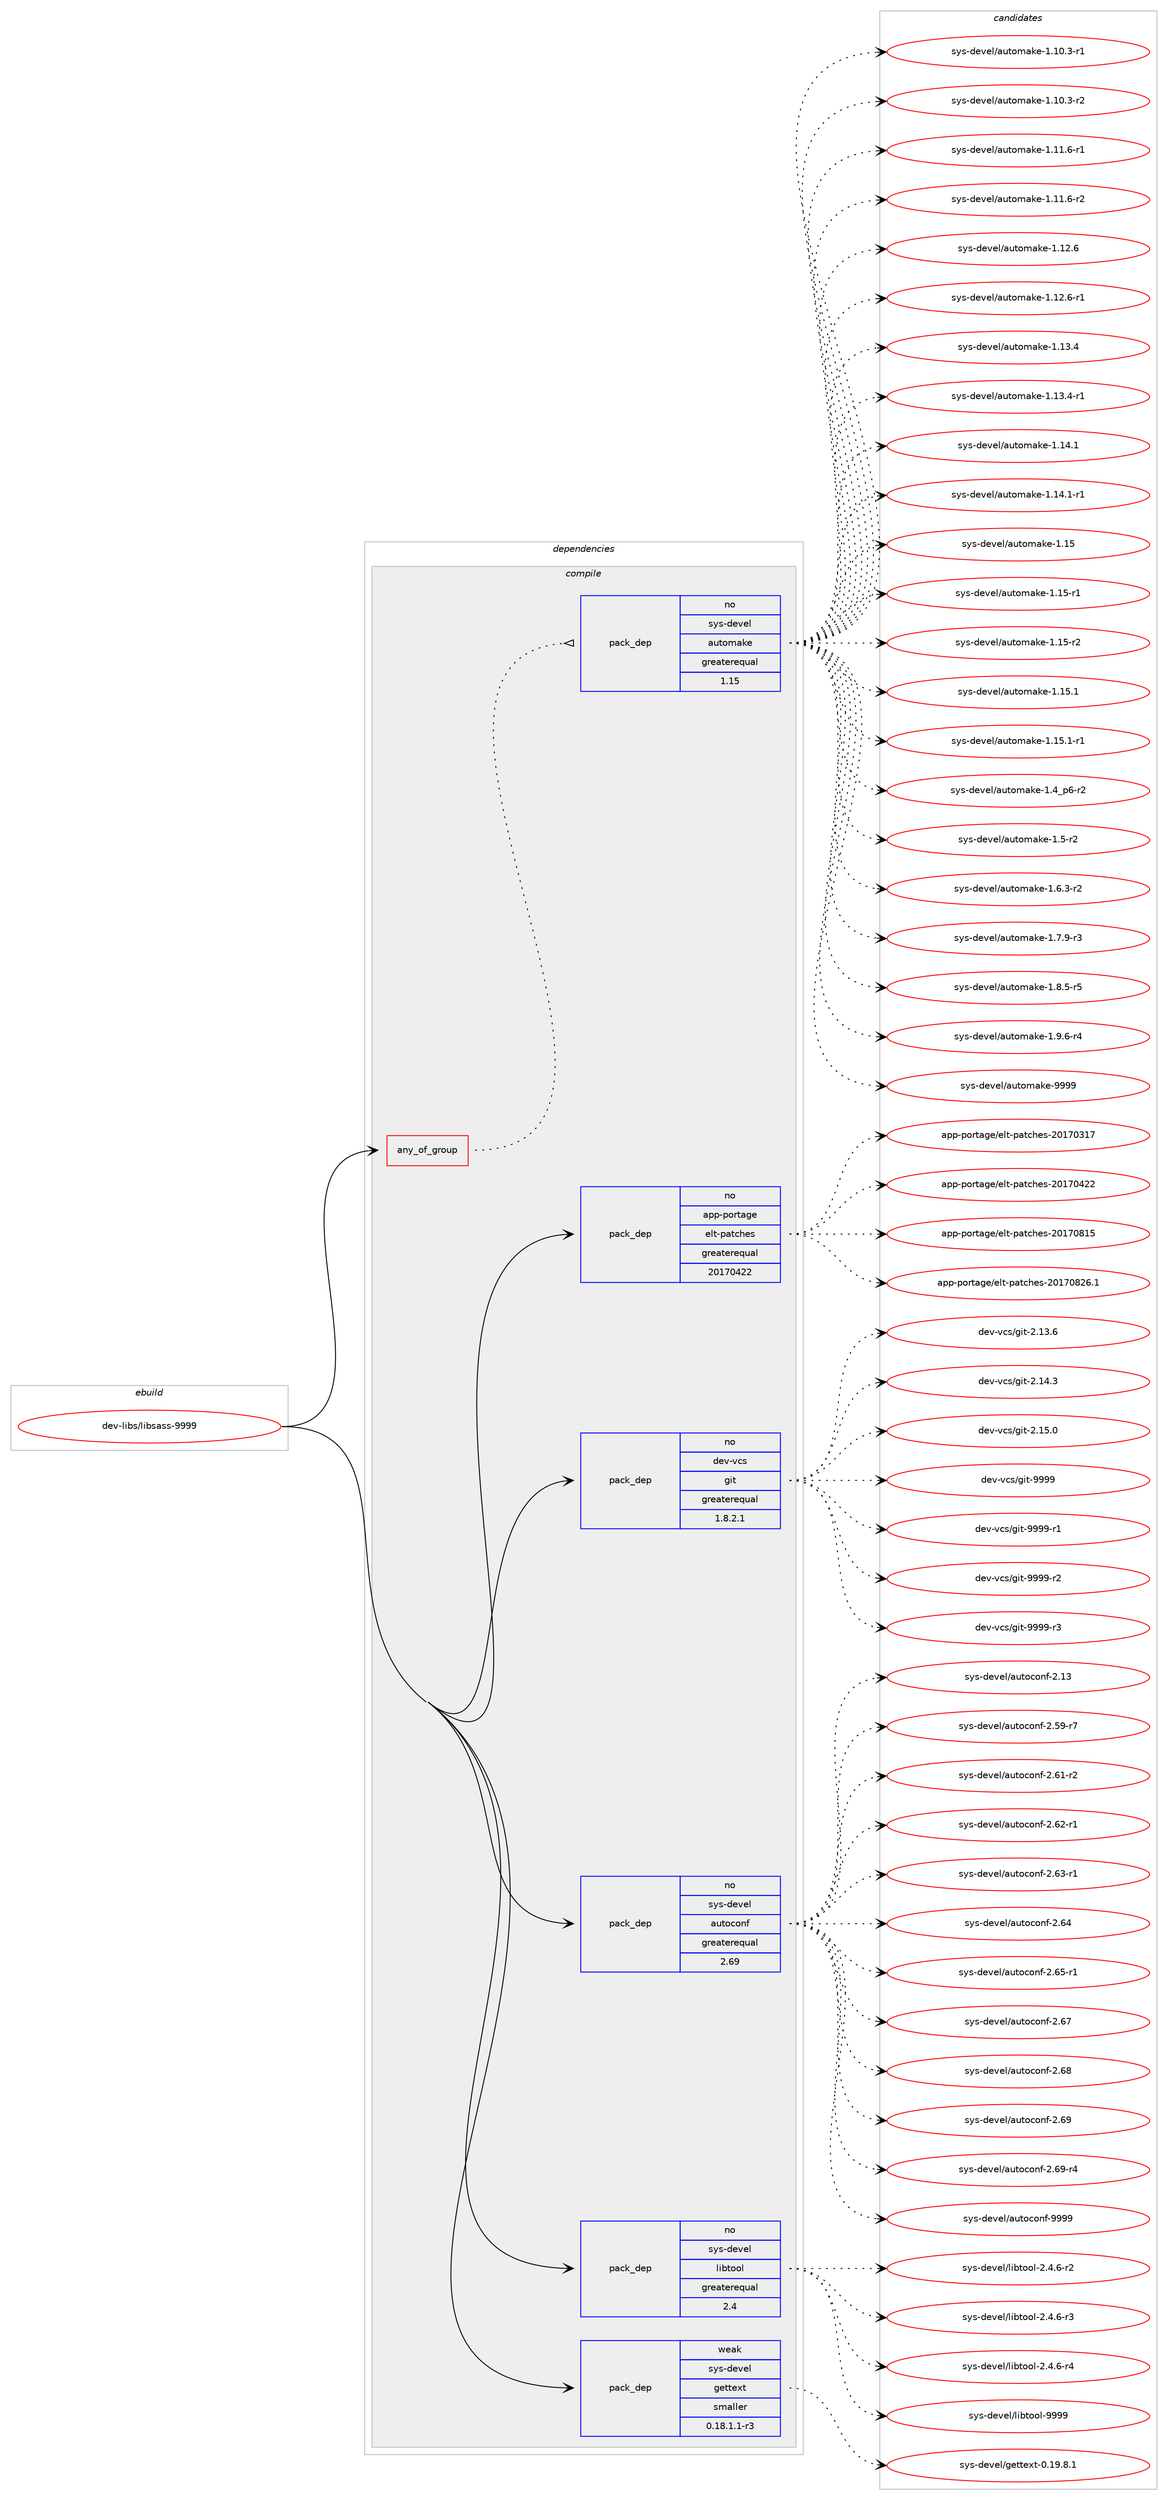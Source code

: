 digraph prolog {

# *************
# Graph options
# *************

newrank=true;
concentrate=true;
compound=true;
graph [rankdir=LR,fontname=Helvetica,fontsize=10,ranksep=1.5];#, ranksep=2.5, nodesep=0.2];
edge  [arrowhead=vee];
node  [fontname=Helvetica,fontsize=10];

# **********
# The ebuild
# **********

subgraph cluster_leftcol {
color=gray;
rank=same;
label=<<i>ebuild</i>>;
id [label="dev-libs/libsass-9999", color=red, width=4, href="../dev-libs/libsass-9999.svg"];
}

# ****************
# The dependencies
# ****************

subgraph cluster_midcol {
color=gray;
label=<<i>dependencies</i>>;
subgraph cluster_compile {
fillcolor="#eeeeee";
style=filled;
label=<<i>compile</i>>;
subgraph any3437 {
dependency117062 [label=<<TABLE BORDER="0" CELLBORDER="1" CELLSPACING="0" CELLPADDING="4"><TR><TD CELLPADDING="10">any_of_group</TD></TR></TABLE>>, shape=none, color=red];subgraph pack88283 {
dependency117063 [label=<<TABLE BORDER="0" CELLBORDER="1" CELLSPACING="0" CELLPADDING="4" WIDTH="220"><TR><TD ROWSPAN="6" CELLPADDING="30">pack_dep</TD></TR><TR><TD WIDTH="110">no</TD></TR><TR><TD>sys-devel</TD></TR><TR><TD>automake</TD></TR><TR><TD>greaterequal</TD></TR><TR><TD>1.15</TD></TR></TABLE>>, shape=none, color=blue];
}
dependency117062:e -> dependency117063:w [weight=20,style="dotted",arrowhead="oinv"];
}
id:e -> dependency117062:w [weight=20,style="solid",arrowhead="vee"];
subgraph pack88284 {
dependency117064 [label=<<TABLE BORDER="0" CELLBORDER="1" CELLSPACING="0" CELLPADDING="4" WIDTH="220"><TR><TD ROWSPAN="6" CELLPADDING="30">pack_dep</TD></TR><TR><TD WIDTH="110">no</TD></TR><TR><TD>app-portage</TD></TR><TR><TD>elt-patches</TD></TR><TR><TD>greaterequal</TD></TR><TR><TD>20170422</TD></TR></TABLE>>, shape=none, color=blue];
}
id:e -> dependency117064:w [weight=20,style="solid",arrowhead="vee"];
subgraph pack88285 {
dependency117065 [label=<<TABLE BORDER="0" CELLBORDER="1" CELLSPACING="0" CELLPADDING="4" WIDTH="220"><TR><TD ROWSPAN="6" CELLPADDING="30">pack_dep</TD></TR><TR><TD WIDTH="110">no</TD></TR><TR><TD>dev-vcs</TD></TR><TR><TD>git</TD></TR><TR><TD>greaterequal</TD></TR><TR><TD>1.8.2.1</TD></TR></TABLE>>, shape=none, color=blue];
}
id:e -> dependency117065:w [weight=20,style="solid",arrowhead="vee"];
subgraph pack88286 {
dependency117066 [label=<<TABLE BORDER="0" CELLBORDER="1" CELLSPACING="0" CELLPADDING="4" WIDTH="220"><TR><TD ROWSPAN="6" CELLPADDING="30">pack_dep</TD></TR><TR><TD WIDTH="110">no</TD></TR><TR><TD>sys-devel</TD></TR><TR><TD>autoconf</TD></TR><TR><TD>greaterequal</TD></TR><TR><TD>2.69</TD></TR></TABLE>>, shape=none, color=blue];
}
id:e -> dependency117066:w [weight=20,style="solid",arrowhead="vee"];
subgraph pack88287 {
dependency117067 [label=<<TABLE BORDER="0" CELLBORDER="1" CELLSPACING="0" CELLPADDING="4" WIDTH="220"><TR><TD ROWSPAN="6" CELLPADDING="30">pack_dep</TD></TR><TR><TD WIDTH="110">no</TD></TR><TR><TD>sys-devel</TD></TR><TR><TD>libtool</TD></TR><TR><TD>greaterequal</TD></TR><TR><TD>2.4</TD></TR></TABLE>>, shape=none, color=blue];
}
id:e -> dependency117067:w [weight=20,style="solid",arrowhead="vee"];
subgraph pack88288 {
dependency117068 [label=<<TABLE BORDER="0" CELLBORDER="1" CELLSPACING="0" CELLPADDING="4" WIDTH="220"><TR><TD ROWSPAN="6" CELLPADDING="30">pack_dep</TD></TR><TR><TD WIDTH="110">weak</TD></TR><TR><TD>sys-devel</TD></TR><TR><TD>gettext</TD></TR><TR><TD>smaller</TD></TR><TR><TD>0.18.1.1-r3</TD></TR></TABLE>>, shape=none, color=blue];
}
id:e -> dependency117068:w [weight=20,style="solid",arrowhead="vee"];
}
subgraph cluster_compileandrun {
fillcolor="#eeeeee";
style=filled;
label=<<i>compile and run</i>>;
}
subgraph cluster_run {
fillcolor="#eeeeee";
style=filled;
label=<<i>run</i>>;
}
}

# **************
# The candidates
# **************

subgraph cluster_choices {
rank=same;
color=gray;
label=<<i>candidates</i>>;

subgraph choice88283 {
color=black;
nodesep=1;
choice11512111545100101118101108479711711611110997107101454946494846514511449 [label="sys-devel/automake-1.10.3-r1", color=red, width=4,href="../sys-devel/automake-1.10.3-r1.svg"];
choice11512111545100101118101108479711711611110997107101454946494846514511450 [label="sys-devel/automake-1.10.3-r2", color=red, width=4,href="../sys-devel/automake-1.10.3-r2.svg"];
choice11512111545100101118101108479711711611110997107101454946494946544511449 [label="sys-devel/automake-1.11.6-r1", color=red, width=4,href="../sys-devel/automake-1.11.6-r1.svg"];
choice11512111545100101118101108479711711611110997107101454946494946544511450 [label="sys-devel/automake-1.11.6-r2", color=red, width=4,href="../sys-devel/automake-1.11.6-r2.svg"];
choice1151211154510010111810110847971171161111099710710145494649504654 [label="sys-devel/automake-1.12.6", color=red, width=4,href="../sys-devel/automake-1.12.6.svg"];
choice11512111545100101118101108479711711611110997107101454946495046544511449 [label="sys-devel/automake-1.12.6-r1", color=red, width=4,href="../sys-devel/automake-1.12.6-r1.svg"];
choice1151211154510010111810110847971171161111099710710145494649514652 [label="sys-devel/automake-1.13.4", color=red, width=4,href="../sys-devel/automake-1.13.4.svg"];
choice11512111545100101118101108479711711611110997107101454946495146524511449 [label="sys-devel/automake-1.13.4-r1", color=red, width=4,href="../sys-devel/automake-1.13.4-r1.svg"];
choice1151211154510010111810110847971171161111099710710145494649524649 [label="sys-devel/automake-1.14.1", color=red, width=4,href="../sys-devel/automake-1.14.1.svg"];
choice11512111545100101118101108479711711611110997107101454946495246494511449 [label="sys-devel/automake-1.14.1-r1", color=red, width=4,href="../sys-devel/automake-1.14.1-r1.svg"];
choice115121115451001011181011084797117116111109971071014549464953 [label="sys-devel/automake-1.15", color=red, width=4,href="../sys-devel/automake-1.15.svg"];
choice1151211154510010111810110847971171161111099710710145494649534511449 [label="sys-devel/automake-1.15-r1", color=red, width=4,href="../sys-devel/automake-1.15-r1.svg"];
choice1151211154510010111810110847971171161111099710710145494649534511450 [label="sys-devel/automake-1.15-r2", color=red, width=4,href="../sys-devel/automake-1.15-r2.svg"];
choice1151211154510010111810110847971171161111099710710145494649534649 [label="sys-devel/automake-1.15.1", color=red, width=4,href="../sys-devel/automake-1.15.1.svg"];
choice11512111545100101118101108479711711611110997107101454946495346494511449 [label="sys-devel/automake-1.15.1-r1", color=red, width=4,href="../sys-devel/automake-1.15.1-r1.svg"];
choice115121115451001011181011084797117116111109971071014549465295112544511450 [label="sys-devel/automake-1.4_p6-r2", color=red, width=4,href="../sys-devel/automake-1.4_p6-r2.svg"];
choice11512111545100101118101108479711711611110997107101454946534511450 [label="sys-devel/automake-1.5-r2", color=red, width=4,href="../sys-devel/automake-1.5-r2.svg"];
choice115121115451001011181011084797117116111109971071014549465446514511450 [label="sys-devel/automake-1.6.3-r2", color=red, width=4,href="../sys-devel/automake-1.6.3-r2.svg"];
choice115121115451001011181011084797117116111109971071014549465546574511451 [label="sys-devel/automake-1.7.9-r3", color=red, width=4,href="../sys-devel/automake-1.7.9-r3.svg"];
choice115121115451001011181011084797117116111109971071014549465646534511453 [label="sys-devel/automake-1.8.5-r5", color=red, width=4,href="../sys-devel/automake-1.8.5-r5.svg"];
choice115121115451001011181011084797117116111109971071014549465746544511452 [label="sys-devel/automake-1.9.6-r4", color=red, width=4,href="../sys-devel/automake-1.9.6-r4.svg"];
choice115121115451001011181011084797117116111109971071014557575757 [label="sys-devel/automake-9999", color=red, width=4,href="../sys-devel/automake-9999.svg"];
dependency117063:e -> choice11512111545100101118101108479711711611110997107101454946494846514511449:w [style=dotted,weight="100"];
dependency117063:e -> choice11512111545100101118101108479711711611110997107101454946494846514511450:w [style=dotted,weight="100"];
dependency117063:e -> choice11512111545100101118101108479711711611110997107101454946494946544511449:w [style=dotted,weight="100"];
dependency117063:e -> choice11512111545100101118101108479711711611110997107101454946494946544511450:w [style=dotted,weight="100"];
dependency117063:e -> choice1151211154510010111810110847971171161111099710710145494649504654:w [style=dotted,weight="100"];
dependency117063:e -> choice11512111545100101118101108479711711611110997107101454946495046544511449:w [style=dotted,weight="100"];
dependency117063:e -> choice1151211154510010111810110847971171161111099710710145494649514652:w [style=dotted,weight="100"];
dependency117063:e -> choice11512111545100101118101108479711711611110997107101454946495146524511449:w [style=dotted,weight="100"];
dependency117063:e -> choice1151211154510010111810110847971171161111099710710145494649524649:w [style=dotted,weight="100"];
dependency117063:e -> choice11512111545100101118101108479711711611110997107101454946495246494511449:w [style=dotted,weight="100"];
dependency117063:e -> choice115121115451001011181011084797117116111109971071014549464953:w [style=dotted,weight="100"];
dependency117063:e -> choice1151211154510010111810110847971171161111099710710145494649534511449:w [style=dotted,weight="100"];
dependency117063:e -> choice1151211154510010111810110847971171161111099710710145494649534511450:w [style=dotted,weight="100"];
dependency117063:e -> choice1151211154510010111810110847971171161111099710710145494649534649:w [style=dotted,weight="100"];
dependency117063:e -> choice11512111545100101118101108479711711611110997107101454946495346494511449:w [style=dotted,weight="100"];
dependency117063:e -> choice115121115451001011181011084797117116111109971071014549465295112544511450:w [style=dotted,weight="100"];
dependency117063:e -> choice11512111545100101118101108479711711611110997107101454946534511450:w [style=dotted,weight="100"];
dependency117063:e -> choice115121115451001011181011084797117116111109971071014549465446514511450:w [style=dotted,weight="100"];
dependency117063:e -> choice115121115451001011181011084797117116111109971071014549465546574511451:w [style=dotted,weight="100"];
dependency117063:e -> choice115121115451001011181011084797117116111109971071014549465646534511453:w [style=dotted,weight="100"];
dependency117063:e -> choice115121115451001011181011084797117116111109971071014549465746544511452:w [style=dotted,weight="100"];
dependency117063:e -> choice115121115451001011181011084797117116111109971071014557575757:w [style=dotted,weight="100"];
}
subgraph choice88284 {
color=black;
nodesep=1;
choice97112112451121111141169710310147101108116451129711699104101115455048495548514955 [label="app-portage/elt-patches-20170317", color=red, width=4,href="../app-portage/elt-patches-20170317.svg"];
choice97112112451121111141169710310147101108116451129711699104101115455048495548525050 [label="app-portage/elt-patches-20170422", color=red, width=4,href="../app-portage/elt-patches-20170422.svg"];
choice97112112451121111141169710310147101108116451129711699104101115455048495548564953 [label="app-portage/elt-patches-20170815", color=red, width=4,href="../app-portage/elt-patches-20170815.svg"];
choice971121124511211111411697103101471011081164511297116991041011154550484955485650544649 [label="app-portage/elt-patches-20170826.1", color=red, width=4,href="../app-portage/elt-patches-20170826.1.svg"];
dependency117064:e -> choice97112112451121111141169710310147101108116451129711699104101115455048495548514955:w [style=dotted,weight="100"];
dependency117064:e -> choice97112112451121111141169710310147101108116451129711699104101115455048495548525050:w [style=dotted,weight="100"];
dependency117064:e -> choice97112112451121111141169710310147101108116451129711699104101115455048495548564953:w [style=dotted,weight="100"];
dependency117064:e -> choice971121124511211111411697103101471011081164511297116991041011154550484955485650544649:w [style=dotted,weight="100"];
}
subgraph choice88285 {
color=black;
nodesep=1;
choice10010111845118991154710310511645504649514654 [label="dev-vcs/git-2.13.6", color=red, width=4,href="../dev-vcs/git-2.13.6.svg"];
choice10010111845118991154710310511645504649524651 [label="dev-vcs/git-2.14.3", color=red, width=4,href="../dev-vcs/git-2.14.3.svg"];
choice10010111845118991154710310511645504649534648 [label="dev-vcs/git-2.15.0", color=red, width=4,href="../dev-vcs/git-2.15.0.svg"];
choice1001011184511899115471031051164557575757 [label="dev-vcs/git-9999", color=red, width=4,href="../dev-vcs/git-9999.svg"];
choice10010111845118991154710310511645575757574511449 [label="dev-vcs/git-9999-r1", color=red, width=4,href="../dev-vcs/git-9999-r1.svg"];
choice10010111845118991154710310511645575757574511450 [label="dev-vcs/git-9999-r2", color=red, width=4,href="../dev-vcs/git-9999-r2.svg"];
choice10010111845118991154710310511645575757574511451 [label="dev-vcs/git-9999-r3", color=red, width=4,href="../dev-vcs/git-9999-r3.svg"];
dependency117065:e -> choice10010111845118991154710310511645504649514654:w [style=dotted,weight="100"];
dependency117065:e -> choice10010111845118991154710310511645504649524651:w [style=dotted,weight="100"];
dependency117065:e -> choice10010111845118991154710310511645504649534648:w [style=dotted,weight="100"];
dependency117065:e -> choice1001011184511899115471031051164557575757:w [style=dotted,weight="100"];
dependency117065:e -> choice10010111845118991154710310511645575757574511449:w [style=dotted,weight="100"];
dependency117065:e -> choice10010111845118991154710310511645575757574511450:w [style=dotted,weight="100"];
dependency117065:e -> choice10010111845118991154710310511645575757574511451:w [style=dotted,weight="100"];
}
subgraph choice88286 {
color=black;
nodesep=1;
choice115121115451001011181011084797117116111991111101024550464951 [label="sys-devel/autoconf-2.13", color=red, width=4,href="../sys-devel/autoconf-2.13.svg"];
choice1151211154510010111810110847971171161119911111010245504653574511455 [label="sys-devel/autoconf-2.59-r7", color=red, width=4,href="../sys-devel/autoconf-2.59-r7.svg"];
choice1151211154510010111810110847971171161119911111010245504654494511450 [label="sys-devel/autoconf-2.61-r2", color=red, width=4,href="../sys-devel/autoconf-2.61-r2.svg"];
choice1151211154510010111810110847971171161119911111010245504654504511449 [label="sys-devel/autoconf-2.62-r1", color=red, width=4,href="../sys-devel/autoconf-2.62-r1.svg"];
choice1151211154510010111810110847971171161119911111010245504654514511449 [label="sys-devel/autoconf-2.63-r1", color=red, width=4,href="../sys-devel/autoconf-2.63-r1.svg"];
choice115121115451001011181011084797117116111991111101024550465452 [label="sys-devel/autoconf-2.64", color=red, width=4,href="../sys-devel/autoconf-2.64.svg"];
choice1151211154510010111810110847971171161119911111010245504654534511449 [label="sys-devel/autoconf-2.65-r1", color=red, width=4,href="../sys-devel/autoconf-2.65-r1.svg"];
choice115121115451001011181011084797117116111991111101024550465455 [label="sys-devel/autoconf-2.67", color=red, width=4,href="../sys-devel/autoconf-2.67.svg"];
choice115121115451001011181011084797117116111991111101024550465456 [label="sys-devel/autoconf-2.68", color=red, width=4,href="../sys-devel/autoconf-2.68.svg"];
choice115121115451001011181011084797117116111991111101024550465457 [label="sys-devel/autoconf-2.69", color=red, width=4,href="../sys-devel/autoconf-2.69.svg"];
choice1151211154510010111810110847971171161119911111010245504654574511452 [label="sys-devel/autoconf-2.69-r4", color=red, width=4,href="../sys-devel/autoconf-2.69-r4.svg"];
choice115121115451001011181011084797117116111991111101024557575757 [label="sys-devel/autoconf-9999", color=red, width=4,href="../sys-devel/autoconf-9999.svg"];
dependency117066:e -> choice115121115451001011181011084797117116111991111101024550464951:w [style=dotted,weight="100"];
dependency117066:e -> choice1151211154510010111810110847971171161119911111010245504653574511455:w [style=dotted,weight="100"];
dependency117066:e -> choice1151211154510010111810110847971171161119911111010245504654494511450:w [style=dotted,weight="100"];
dependency117066:e -> choice1151211154510010111810110847971171161119911111010245504654504511449:w [style=dotted,weight="100"];
dependency117066:e -> choice1151211154510010111810110847971171161119911111010245504654514511449:w [style=dotted,weight="100"];
dependency117066:e -> choice115121115451001011181011084797117116111991111101024550465452:w [style=dotted,weight="100"];
dependency117066:e -> choice1151211154510010111810110847971171161119911111010245504654534511449:w [style=dotted,weight="100"];
dependency117066:e -> choice115121115451001011181011084797117116111991111101024550465455:w [style=dotted,weight="100"];
dependency117066:e -> choice115121115451001011181011084797117116111991111101024550465456:w [style=dotted,weight="100"];
dependency117066:e -> choice115121115451001011181011084797117116111991111101024550465457:w [style=dotted,weight="100"];
dependency117066:e -> choice1151211154510010111810110847971171161119911111010245504654574511452:w [style=dotted,weight="100"];
dependency117066:e -> choice115121115451001011181011084797117116111991111101024557575757:w [style=dotted,weight="100"];
}
subgraph choice88287 {
color=black;
nodesep=1;
choice1151211154510010111810110847108105981161111111084550465246544511450 [label="sys-devel/libtool-2.4.6-r2", color=red, width=4,href="../sys-devel/libtool-2.4.6-r2.svg"];
choice1151211154510010111810110847108105981161111111084550465246544511451 [label="sys-devel/libtool-2.4.6-r3", color=red, width=4,href="../sys-devel/libtool-2.4.6-r3.svg"];
choice1151211154510010111810110847108105981161111111084550465246544511452 [label="sys-devel/libtool-2.4.6-r4", color=red, width=4,href="../sys-devel/libtool-2.4.6-r4.svg"];
choice1151211154510010111810110847108105981161111111084557575757 [label="sys-devel/libtool-9999", color=red, width=4,href="../sys-devel/libtool-9999.svg"];
dependency117067:e -> choice1151211154510010111810110847108105981161111111084550465246544511450:w [style=dotted,weight="100"];
dependency117067:e -> choice1151211154510010111810110847108105981161111111084550465246544511451:w [style=dotted,weight="100"];
dependency117067:e -> choice1151211154510010111810110847108105981161111111084550465246544511452:w [style=dotted,weight="100"];
dependency117067:e -> choice1151211154510010111810110847108105981161111111084557575757:w [style=dotted,weight="100"];
}
subgraph choice88288 {
color=black;
nodesep=1;
choice1151211154510010111810110847103101116116101120116454846495746564649 [label="sys-devel/gettext-0.19.8.1", color=red, width=4,href="../sys-devel/gettext-0.19.8.1.svg"];
dependency117068:e -> choice1151211154510010111810110847103101116116101120116454846495746564649:w [style=dotted,weight="100"];
}
}

}
